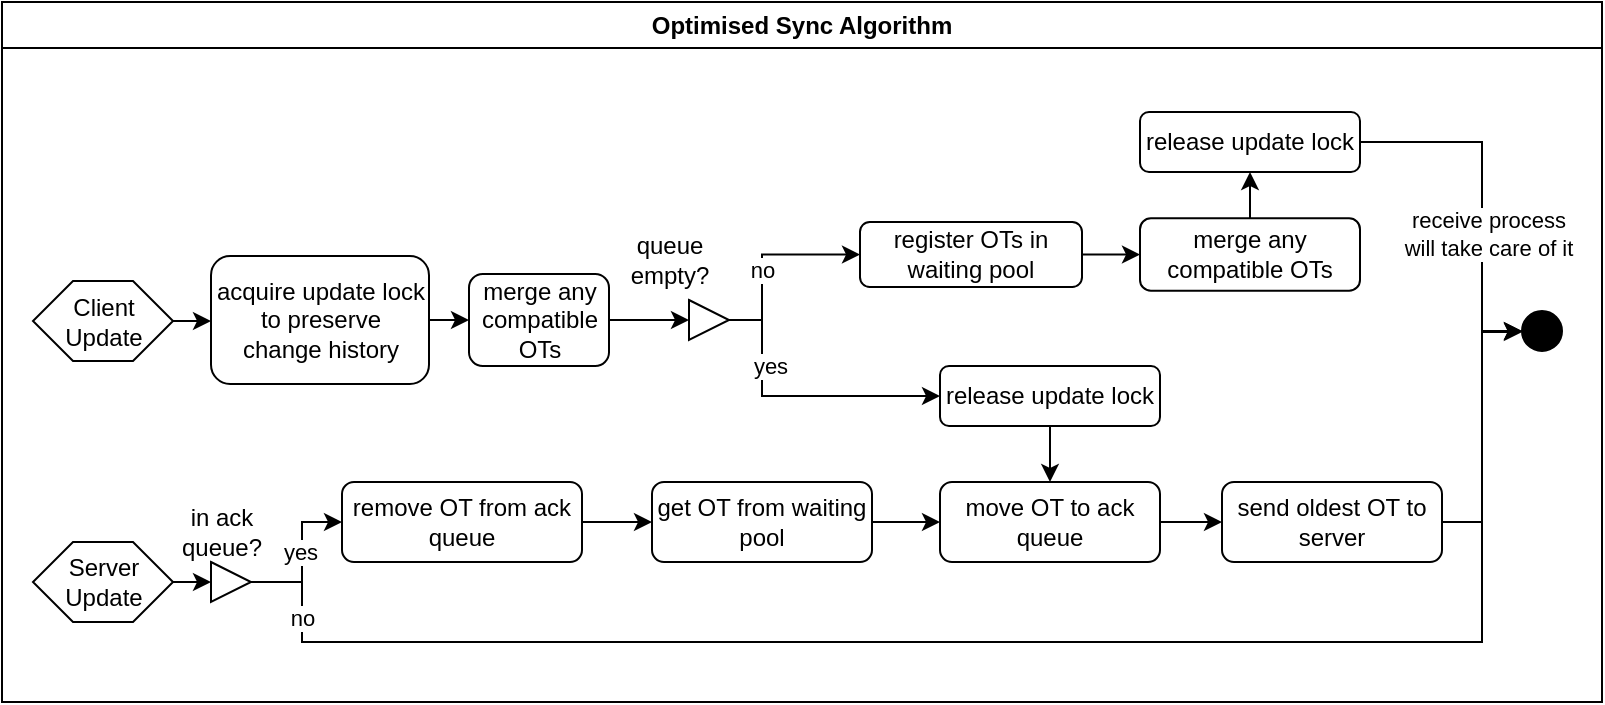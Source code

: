 <mxfile version="26.0.16">
  <diagram name="Page-1" id="XjZ5yrti3hqe7NaUJyNq">
    <mxGraphModel dx="1136" dy="639" grid="1" gridSize="10" guides="1" tooltips="1" connect="1" arrows="1" fold="1" page="1" pageScale="1" pageWidth="850" pageHeight="1100" math="0" shadow="0">
      <root>
        <mxCell id="0" />
        <mxCell id="1" parent="0" />
        <mxCell id="qi1Hokcf2H9-zP8ce8hU-1" value="Optimised Sync Algorithm" style="swimlane;whiteSpace=wrap;html=1;" parent="1" vertex="1">
          <mxGeometry x="20" y="160" width="800" height="350" as="geometry" />
        </mxCell>
        <mxCell id="qi1Hokcf2H9-zP8ce8hU-47" style="edgeStyle=orthogonalEdgeStyle;rounded=0;orthogonalLoop=1;jettySize=auto;html=1;exitX=1;exitY=0.5;exitDx=0;exitDy=0;entryX=0;entryY=0.5;entryDx=0;entryDy=0;" parent="qi1Hokcf2H9-zP8ce8hU-1" target="qi1Hokcf2H9-zP8ce8hU-43" edge="1">
          <mxGeometry relative="1" as="geometry">
            <mxPoint x="84.5" y="159.5" as="sourcePoint" />
          </mxGeometry>
        </mxCell>
        <mxCell id="qi1Hokcf2H9-zP8ce8hU-9" style="edgeStyle=orthogonalEdgeStyle;rounded=0;orthogonalLoop=1;jettySize=auto;html=1;exitX=1;exitY=0.5;exitDx=0;exitDy=0;entryX=0;entryY=0.5;entryDx=0;entryDy=0;" parent="qi1Hokcf2H9-zP8ce8hU-1" source="qi1Hokcf2H9-zP8ce8hU-3" target="qi1Hokcf2H9-zP8ce8hU-7" edge="1">
          <mxGeometry relative="1" as="geometry" />
        </mxCell>
        <mxCell id="qi1Hokcf2H9-zP8ce8hU-3" value="&lt;div&gt;merge any compatible OTs&lt;/div&gt;" style="rounded=1;whiteSpace=wrap;html=1;" parent="qi1Hokcf2H9-zP8ce8hU-1" vertex="1">
          <mxGeometry x="233.5" y="136" width="70" height="46" as="geometry" />
        </mxCell>
        <mxCell id="qi1Hokcf2H9-zP8ce8hU-15" style="edgeStyle=orthogonalEdgeStyle;rounded=0;orthogonalLoop=1;jettySize=auto;html=1;exitX=1;exitY=0.5;exitDx=0;exitDy=0;entryX=0;entryY=0.5;entryDx=0;entryDy=0;" parent="qi1Hokcf2H9-zP8ce8hU-1" source="qi1Hokcf2H9-zP8ce8hU-7" target="qi1Hokcf2H9-zP8ce8hU-13" edge="1">
          <mxGeometry relative="1" as="geometry">
            <Array as="points">
              <mxPoint x="380" y="159" />
              <mxPoint x="380" y="126" />
            </Array>
          </mxGeometry>
        </mxCell>
        <mxCell id="qi1Hokcf2H9-zP8ce8hU-18" value="no" style="edgeLabel;html=1;align=center;verticalAlign=middle;resizable=0;points=[];" parent="qi1Hokcf2H9-zP8ce8hU-15" vertex="1" connectable="0">
          <mxGeometry x="-0.175" y="-2" relative="1" as="geometry">
            <mxPoint x="-2" y="-1" as="offset" />
          </mxGeometry>
        </mxCell>
        <mxCell id="qi1Hokcf2H9-zP8ce8hU-16" style="edgeStyle=orthogonalEdgeStyle;rounded=0;orthogonalLoop=1;jettySize=auto;html=1;exitX=1;exitY=0.5;exitDx=0;exitDy=0;entryX=0;entryY=0.5;entryDx=0;entryDy=0;" parent="qi1Hokcf2H9-zP8ce8hU-1" source="qi1Hokcf2H9-zP8ce8hU-7" target="eNzgOJF5lqXVcfSQyjxo-29" edge="1">
          <mxGeometry relative="1" as="geometry">
            <Array as="points">
              <mxPoint x="380" y="159" />
              <mxPoint x="380" y="197" />
            </Array>
            <mxPoint x="440" y="170" as="targetPoint" />
          </mxGeometry>
        </mxCell>
        <mxCell id="qi1Hokcf2H9-zP8ce8hU-17" value="yes" style="edgeLabel;html=1;align=center;verticalAlign=middle;resizable=0;points=[];" parent="qi1Hokcf2H9-zP8ce8hU-16" vertex="1" connectable="0">
          <mxGeometry x="-0.114" y="-3" relative="1" as="geometry">
            <mxPoint x="-5" y="-18" as="offset" />
          </mxGeometry>
        </mxCell>
        <mxCell id="qi1Hokcf2H9-zP8ce8hU-7" value="" style="triangle;whiteSpace=wrap;html=1;" parent="qi1Hokcf2H9-zP8ce8hU-1" vertex="1">
          <mxGeometry x="343.5" y="149" width="20" height="20" as="geometry" />
        </mxCell>
        <mxCell id="qi1Hokcf2H9-zP8ce8hU-10" value="queue empty?" style="text;html=1;align=center;verticalAlign=middle;whiteSpace=wrap;rounded=0;" parent="qi1Hokcf2H9-zP8ce8hU-1" vertex="1">
          <mxGeometry x="303.5" y="114" width="60" height="30" as="geometry" />
        </mxCell>
        <mxCell id="qi1Hokcf2H9-zP8ce8hU-29" style="edgeStyle=orthogonalEdgeStyle;rounded=0;orthogonalLoop=1;jettySize=auto;html=1;exitX=1;exitY=0.5;exitDx=0;exitDy=0;entryX=0;entryY=0.5;entryDx=0;entryDy=0;" parent="qi1Hokcf2H9-zP8ce8hU-1" source="qi1Hokcf2H9-zP8ce8hU-13" target="qi1Hokcf2H9-zP8ce8hU-22" edge="1">
          <mxGeometry relative="1" as="geometry" />
        </mxCell>
        <mxCell id="qi1Hokcf2H9-zP8ce8hU-13" value="&lt;div&gt;register OTs in&lt;/div&gt;&lt;div&gt;waiting pool&lt;/div&gt;" style="rounded=1;whiteSpace=wrap;html=1;" parent="qi1Hokcf2H9-zP8ce8hU-1" vertex="1">
          <mxGeometry x="429" y="110" width="111" height="32.5" as="geometry" />
        </mxCell>
        <mxCell id="qi1Hokcf2H9-zP8ce8hU-49" style="edgeStyle=orthogonalEdgeStyle;rounded=0;orthogonalLoop=1;jettySize=auto;html=1;exitX=0.5;exitY=0;exitDx=0;exitDy=0;entryX=0.5;entryY=1;entryDx=0;entryDy=0;" parent="qi1Hokcf2H9-zP8ce8hU-1" source="qi1Hokcf2H9-zP8ce8hU-22" target="qi1Hokcf2H9-zP8ce8hU-48" edge="1">
          <mxGeometry relative="1" as="geometry" />
        </mxCell>
        <mxCell id="qi1Hokcf2H9-zP8ce8hU-22" value="&lt;div&gt;merge any compatible OTs&lt;/div&gt;" style="rounded=1;whiteSpace=wrap;html=1;" parent="qi1Hokcf2H9-zP8ce8hU-1" vertex="1">
          <mxGeometry x="569" y="108.13" width="110" height="36.25" as="geometry" />
        </mxCell>
        <mxCell id="qi1Hokcf2H9-zP8ce8hU-25" value="" style="ellipse;whiteSpace=wrap;html=1;aspect=fixed;fillColor=#000000;" parent="qi1Hokcf2H9-zP8ce8hU-1" vertex="1">
          <mxGeometry x="760" y="154.5" width="20" height="20" as="geometry" />
        </mxCell>
        <mxCell id="qi1Hokcf2H9-zP8ce8hU-46" style="edgeStyle=orthogonalEdgeStyle;rounded=0;orthogonalLoop=1;jettySize=auto;html=1;exitX=1;exitY=0.5;exitDx=0;exitDy=0;entryX=0;entryY=0.5;entryDx=0;entryDy=0;" parent="qi1Hokcf2H9-zP8ce8hU-1" source="qi1Hokcf2H9-zP8ce8hU-43" target="qi1Hokcf2H9-zP8ce8hU-3" edge="1">
          <mxGeometry relative="1" as="geometry" />
        </mxCell>
        <mxCell id="qi1Hokcf2H9-zP8ce8hU-43" value="&lt;div&gt;acquire update lock&lt;/div&gt;&lt;div&gt;to preserve&lt;/div&gt;&lt;div&gt;change history&lt;/div&gt;" style="rounded=1;whiteSpace=wrap;html=1;" parent="qi1Hokcf2H9-zP8ce8hU-1" vertex="1">
          <mxGeometry x="104.5" y="127" width="109" height="64" as="geometry" />
        </mxCell>
        <mxCell id="qi1Hokcf2H9-zP8ce8hU-52" style="edgeStyle=orthogonalEdgeStyle;rounded=0;orthogonalLoop=1;jettySize=auto;html=1;exitX=1;exitY=0.5;exitDx=0;exitDy=0;entryX=0;entryY=0.5;entryDx=0;entryDy=0;" parent="qi1Hokcf2H9-zP8ce8hU-1" source="qi1Hokcf2H9-zP8ce8hU-48" target="qi1Hokcf2H9-zP8ce8hU-25" edge="1">
          <mxGeometry relative="1" as="geometry">
            <Array as="points">
              <mxPoint x="740" y="70" />
              <mxPoint x="740" y="165" />
            </Array>
          </mxGeometry>
        </mxCell>
        <mxCell id="qi1Hokcf2H9-zP8ce8hU-53" value="&lt;div&gt;receive process&lt;/div&gt;&lt;div&gt;will take care of it&lt;/div&gt;" style="edgeLabel;html=1;align=center;verticalAlign=middle;resizable=0;points=[];" parent="qi1Hokcf2H9-zP8ce8hU-52" vertex="1" connectable="0">
          <mxGeometry x="0.211" y="3" relative="1" as="geometry">
            <mxPoint as="offset" />
          </mxGeometry>
        </mxCell>
        <mxCell id="qi1Hokcf2H9-zP8ce8hU-48" value="release update lock" style="rounded=1;whiteSpace=wrap;html=1;" parent="qi1Hokcf2H9-zP8ce8hU-1" vertex="1">
          <mxGeometry x="569" y="55" width="110" height="30" as="geometry" />
        </mxCell>
        <mxCell id="eNzgOJF5lqXVcfSQyjxo-5" value="Client Update" style="shape=hexagon;perimeter=hexagonPerimeter2;whiteSpace=wrap;html=1;fixedSize=1;" vertex="1" parent="qi1Hokcf2H9-zP8ce8hU-1">
          <mxGeometry x="15.5" y="139.5" width="70" height="40" as="geometry" />
        </mxCell>
        <mxCell id="eNzgOJF5lqXVcfSQyjxo-9" style="edgeStyle=orthogonalEdgeStyle;rounded=0;orthogonalLoop=1;jettySize=auto;html=1;exitX=1;exitY=0.5;exitDx=0;exitDy=0;entryX=0;entryY=0.5;entryDx=0;entryDy=0;" edge="1" parent="qi1Hokcf2H9-zP8ce8hU-1" source="eNzgOJF5lqXVcfSQyjxo-7" target="eNzgOJF5lqXVcfSQyjxo-8">
          <mxGeometry relative="1" as="geometry" />
        </mxCell>
        <mxCell id="eNzgOJF5lqXVcfSQyjxo-7" value="Server Update" style="shape=hexagon;perimeter=hexagonPerimeter2;whiteSpace=wrap;html=1;fixedSize=1;" vertex="1" parent="qi1Hokcf2H9-zP8ce8hU-1">
          <mxGeometry x="15.5" y="270" width="70" height="40" as="geometry" />
        </mxCell>
        <mxCell id="eNzgOJF5lqXVcfSQyjxo-13" style="edgeStyle=orthogonalEdgeStyle;rounded=0;orthogonalLoop=1;jettySize=auto;html=1;exitX=1;exitY=0.5;exitDx=0;exitDy=0;entryX=0;entryY=0.5;entryDx=0;entryDy=0;" edge="1" parent="qi1Hokcf2H9-zP8ce8hU-1" source="eNzgOJF5lqXVcfSQyjxo-8" target="eNzgOJF5lqXVcfSQyjxo-11">
          <mxGeometry relative="1" as="geometry">
            <Array as="points">
              <mxPoint x="150" y="290" />
              <mxPoint x="150" y="260" />
            </Array>
          </mxGeometry>
        </mxCell>
        <mxCell id="eNzgOJF5lqXVcfSQyjxo-34" value="yes" style="edgeLabel;html=1;align=center;verticalAlign=middle;resizable=0;points=[];" vertex="1" connectable="0" parent="eNzgOJF5lqXVcfSQyjxo-13">
          <mxGeometry x="-0.356" y="2" relative="1" as="geometry">
            <mxPoint y="-13" as="offset" />
          </mxGeometry>
        </mxCell>
        <mxCell id="eNzgOJF5lqXVcfSQyjxo-33" style="edgeStyle=orthogonalEdgeStyle;rounded=0;orthogonalLoop=1;jettySize=auto;html=1;entryX=0;entryY=0.5;entryDx=0;entryDy=0;exitX=1;exitY=0.5;exitDx=0;exitDy=0;" edge="1" parent="qi1Hokcf2H9-zP8ce8hU-1" source="eNzgOJF5lqXVcfSQyjxo-8" target="qi1Hokcf2H9-zP8ce8hU-25">
          <mxGeometry relative="1" as="geometry">
            <mxPoint x="110" y="230" as="sourcePoint" />
            <mxPoint x="760.0" y="182.0" as="targetPoint" />
            <Array as="points">
              <mxPoint x="150" y="290" />
              <mxPoint x="150" y="320" />
              <mxPoint x="740" y="320" />
              <mxPoint x="740" y="165" />
              <mxPoint x="760" y="165" />
            </Array>
          </mxGeometry>
        </mxCell>
        <mxCell id="eNzgOJF5lqXVcfSQyjxo-35" value="no" style="edgeLabel;html=1;align=center;verticalAlign=middle;resizable=0;points=[];" vertex="1" connectable="0" parent="eNzgOJF5lqXVcfSQyjxo-33">
          <mxGeometry x="-0.894" relative="1" as="geometry">
            <mxPoint as="offset" />
          </mxGeometry>
        </mxCell>
        <mxCell id="eNzgOJF5lqXVcfSQyjxo-8" value="" style="triangle;whiteSpace=wrap;html=1;" vertex="1" parent="qi1Hokcf2H9-zP8ce8hU-1">
          <mxGeometry x="104.5" y="280" width="20" height="20" as="geometry" />
        </mxCell>
        <mxCell id="eNzgOJF5lqXVcfSQyjxo-10" value="in ack queue?" style="text;html=1;align=center;verticalAlign=middle;whiteSpace=wrap;rounded=0;" vertex="1" parent="qi1Hokcf2H9-zP8ce8hU-1">
          <mxGeometry x="80" y="250" width="60" height="30" as="geometry" />
        </mxCell>
        <mxCell id="eNzgOJF5lqXVcfSQyjxo-25" style="edgeStyle=orthogonalEdgeStyle;rounded=0;orthogonalLoop=1;jettySize=auto;html=1;exitX=1;exitY=0.5;exitDx=0;exitDy=0;entryX=0;entryY=0.5;entryDx=0;entryDy=0;" edge="1" parent="qi1Hokcf2H9-zP8ce8hU-1" source="eNzgOJF5lqXVcfSQyjxo-11" target="eNzgOJF5lqXVcfSQyjxo-21">
          <mxGeometry relative="1" as="geometry" />
        </mxCell>
        <mxCell id="eNzgOJF5lqXVcfSQyjxo-11" value="&lt;div&gt;remove OT from ack queue&lt;/div&gt;" style="rounded=1;whiteSpace=wrap;html=1;" vertex="1" parent="qi1Hokcf2H9-zP8ce8hU-1">
          <mxGeometry x="170" y="240" width="120" height="40" as="geometry" />
        </mxCell>
        <mxCell id="eNzgOJF5lqXVcfSQyjxo-26" style="edgeStyle=orthogonalEdgeStyle;rounded=0;orthogonalLoop=1;jettySize=auto;html=1;exitX=1;exitY=0.5;exitDx=0;exitDy=0;entryX=0;entryY=0.5;entryDx=0;entryDy=0;" edge="1" parent="qi1Hokcf2H9-zP8ce8hU-1" source="eNzgOJF5lqXVcfSQyjxo-19" target="qi1Hokcf2H9-zP8ce8hU-25">
          <mxGeometry relative="1" as="geometry">
            <Array as="points">
              <mxPoint x="740" y="260" />
              <mxPoint x="740" y="165" />
            </Array>
          </mxGeometry>
        </mxCell>
        <mxCell id="eNzgOJF5lqXVcfSQyjxo-19" value="&lt;div&gt;send oldest OT to&lt;/div&gt;&lt;div&gt;server&lt;/div&gt;" style="rounded=1;whiteSpace=wrap;html=1;" vertex="1" parent="qi1Hokcf2H9-zP8ce8hU-1">
          <mxGeometry x="610" y="240" width="110" height="40" as="geometry" />
        </mxCell>
        <mxCell id="eNzgOJF5lqXVcfSQyjxo-32" style="edgeStyle=orthogonalEdgeStyle;rounded=0;orthogonalLoop=1;jettySize=auto;html=1;exitX=1;exitY=0.5;exitDx=0;exitDy=0;entryX=0;entryY=0.5;entryDx=0;entryDy=0;" edge="1" parent="qi1Hokcf2H9-zP8ce8hU-1" source="eNzgOJF5lqXVcfSQyjxo-21" target="eNzgOJF5lqXVcfSQyjxo-28">
          <mxGeometry relative="1" as="geometry" />
        </mxCell>
        <mxCell id="eNzgOJF5lqXVcfSQyjxo-21" value="get OT from waiting pool" style="rounded=1;whiteSpace=wrap;html=1;" vertex="1" parent="qi1Hokcf2H9-zP8ce8hU-1">
          <mxGeometry x="325" y="240" width="110" height="40" as="geometry" />
        </mxCell>
        <mxCell id="eNzgOJF5lqXVcfSQyjxo-36" style="edgeStyle=orthogonalEdgeStyle;rounded=0;orthogonalLoop=1;jettySize=auto;html=1;exitX=1;exitY=0.5;exitDx=0;exitDy=0;entryX=0;entryY=0.5;entryDx=0;entryDy=0;" edge="1" parent="qi1Hokcf2H9-zP8ce8hU-1" source="eNzgOJF5lqXVcfSQyjxo-28" target="eNzgOJF5lqXVcfSQyjxo-19">
          <mxGeometry relative="1" as="geometry" />
        </mxCell>
        <mxCell id="eNzgOJF5lqXVcfSQyjxo-28" value="move OT to ack queue" style="rounded=1;whiteSpace=wrap;html=1;" vertex="1" parent="qi1Hokcf2H9-zP8ce8hU-1">
          <mxGeometry x="469" y="240" width="110" height="40" as="geometry" />
        </mxCell>
        <mxCell id="eNzgOJF5lqXVcfSQyjxo-31" style="edgeStyle=orthogonalEdgeStyle;rounded=0;orthogonalLoop=1;jettySize=auto;html=1;exitX=0.5;exitY=1;exitDx=0;exitDy=0;entryX=0.5;entryY=0;entryDx=0;entryDy=0;" edge="1" parent="qi1Hokcf2H9-zP8ce8hU-1" source="eNzgOJF5lqXVcfSQyjxo-29" target="eNzgOJF5lqXVcfSQyjxo-28">
          <mxGeometry relative="1" as="geometry" />
        </mxCell>
        <mxCell id="eNzgOJF5lqXVcfSQyjxo-29" value="&lt;div&gt;release update lock &lt;br&gt;&lt;/div&gt;" style="rounded=1;whiteSpace=wrap;html=1;" vertex="1" parent="qi1Hokcf2H9-zP8ce8hU-1">
          <mxGeometry x="469" y="182" width="110" height="30" as="geometry" />
        </mxCell>
      </root>
    </mxGraphModel>
  </diagram>
</mxfile>
